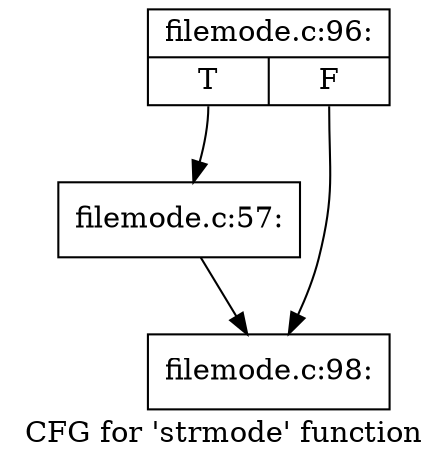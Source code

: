 digraph "CFG for 'strmode' function" {
	label="CFG for 'strmode' function";

	Node0xcf24df0 [shape=record,label="{filemode.c:96:|{<s0>T|<s1>F}}"];
	Node0xcf24df0:s0 -> Node0xcf43ab0;
	Node0xcf24df0:s1 -> Node0xcf2de80;
	Node0xcf43ab0 [shape=record,label="{filemode.c:57:}"];
	Node0xcf43ab0 -> Node0xcf2de80;
	Node0xcf2de80 [shape=record,label="{filemode.c:98:}"];
}
